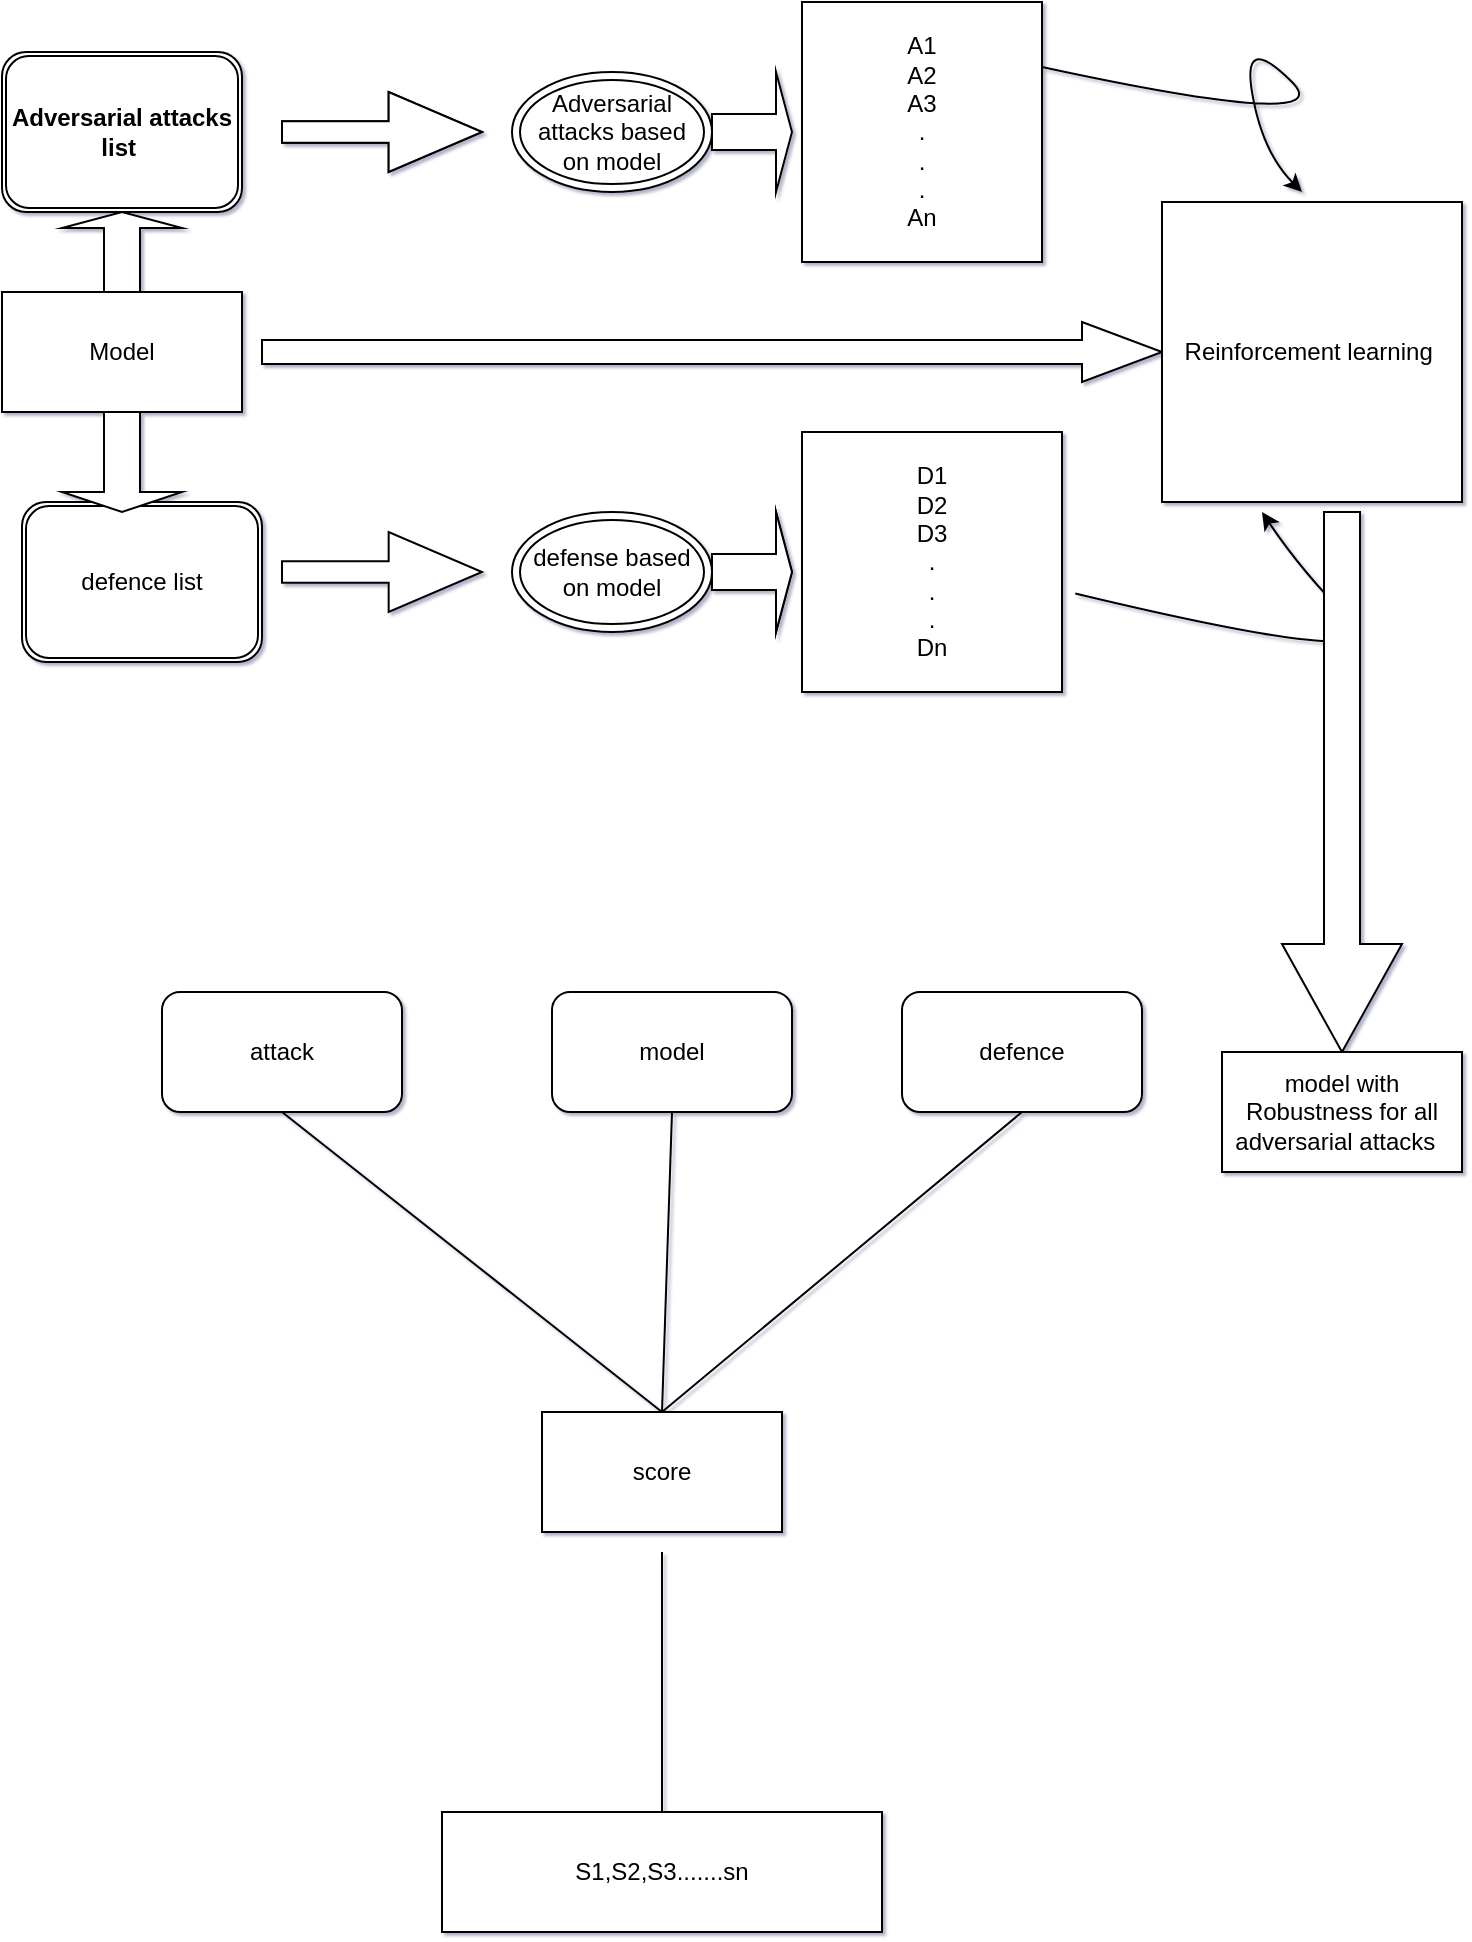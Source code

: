 <mxfile version="21.7.2" type="google">
  <diagram name="Page-1" id="2YBvvXClWsGukQMizWep">
    <mxGraphModel grid="1" page="1" gridSize="10" guides="1" tooltips="1" connect="1" arrows="1" fold="1" pageScale="1" pageWidth="850" pageHeight="1100" background="#FFFFFF" math="0" shadow="1">
      <root>
        <mxCell id="0" />
        <mxCell id="1" parent="0" />
        <mxCell id="0_5smuvrE9KFEbylWVUw-3" value="Adversarial attacks list&amp;nbsp;" style="shape=ext;double=1;rounded=1;whiteSpace=wrap;html=1;fontStyle=1" vertex="1" parent="1">
          <mxGeometry x="70" y="50" width="120" height="80" as="geometry" />
        </mxCell>
        <mxCell id="0_5smuvrE9KFEbylWVUw-4" value="defence list" style="shape=ext;double=1;rounded=1;whiteSpace=wrap;html=1;" vertex="1" parent="1">
          <mxGeometry x="80" y="275" width="120" height="80" as="geometry" />
        </mxCell>
        <mxCell id="0_5smuvrE9KFEbylWVUw-5" value="Adversarial attacks based on model" style="ellipse;shape=doubleEllipse;whiteSpace=wrap;html=1;" vertex="1" parent="1">
          <mxGeometry x="325" y="60" width="100" height="60" as="geometry" />
        </mxCell>
        <mxCell id="0_5smuvrE9KFEbylWVUw-6" value="defense based on model" style="ellipse;shape=doubleEllipse;whiteSpace=wrap;html=1;" vertex="1" parent="1">
          <mxGeometry x="325" y="280" width="100" height="60" as="geometry" />
        </mxCell>
        <mxCell id="0_5smuvrE9KFEbylWVUw-9" value="" style="html=1;shadow=0;dashed=0;align=center;verticalAlign=middle;shape=mxgraph.arrows2.arrow;dy=0.73;dx=46.67;notch=0;" vertex="1" parent="1">
          <mxGeometry x="210" y="70" width="100" height="40" as="geometry" />
        </mxCell>
        <mxCell id="0_5smuvrE9KFEbylWVUw-10" value="" style="html=1;shadow=0;dashed=0;align=center;verticalAlign=middle;shape=mxgraph.arrows2.arrow;dy=0.73;dx=46.67;notch=0;" vertex="1" parent="1">
          <mxGeometry x="210" y="70" width="100" height="40" as="geometry" />
        </mxCell>
        <mxCell id="0_5smuvrE9KFEbylWVUw-11" value="" style="html=1;shadow=0;dashed=0;align=center;verticalAlign=middle;shape=mxgraph.arrows2.arrow;dy=0.73;dx=46.67;notch=0;" vertex="1" parent="1">
          <mxGeometry x="210" y="290" width="100" height="40" as="geometry" />
        </mxCell>
        <mxCell id="0_5smuvrE9KFEbylWVUw-12" value="Model" style="rounded=0;whiteSpace=wrap;html=1;" vertex="1" parent="1">
          <mxGeometry x="70" y="170" width="120" height="60" as="geometry" />
        </mxCell>
        <mxCell id="0_5smuvrE9KFEbylWVUw-13" value="" style="shape=singleArrow;direction=south;whiteSpace=wrap;html=1;" vertex="1" parent="1">
          <mxGeometry x="100" y="230" width="60" height="50" as="geometry" />
        </mxCell>
        <mxCell id="0_5smuvrE9KFEbylWVUw-14" value="" style="shape=singleArrow;direction=north;whiteSpace=wrap;html=1;" vertex="1" parent="1">
          <mxGeometry x="100" y="130" width="60" height="40" as="geometry" />
        </mxCell>
        <mxCell id="0_5smuvrE9KFEbylWVUw-15" value="" style="html=1;shadow=0;dashed=0;align=center;verticalAlign=middle;shape=mxgraph.arrows2.arrow;dy=0.6;dx=40;notch=0;" vertex="1" parent="1">
          <mxGeometry x="200" y="185" width="450" height="30" as="geometry" />
        </mxCell>
        <mxCell id="0_5smuvrE9KFEbylWVUw-18" value="Reinforcement learning&amp;nbsp;" style="whiteSpace=wrap;html=1;aspect=fixed;" vertex="1" parent="1">
          <mxGeometry x="650" y="125" width="150" height="150" as="geometry" />
        </mxCell>
        <mxCell id="0_5smuvrE9KFEbylWVUw-19" value="A1&lt;br&gt;A2&lt;br&gt;A3&lt;br&gt;.&lt;br&gt;.&lt;br&gt;.&lt;br&gt;An" style="rounded=0;whiteSpace=wrap;html=1;" vertex="1" parent="1">
          <mxGeometry x="470" y="25" width="120" height="130" as="geometry" />
        </mxCell>
        <mxCell id="0_5smuvrE9KFEbylWVUw-20" style="edgeStyle=orthogonalEdgeStyle;rounded=0;orthogonalLoop=1;jettySize=auto;html=1;exitX=0.5;exitY=1;exitDx=0;exitDy=0;" edge="1" parent="1" source="0_5smuvrE9KFEbylWVUw-19" target="0_5smuvrE9KFEbylWVUw-19">
          <mxGeometry relative="1" as="geometry" />
        </mxCell>
        <mxCell id="0_5smuvrE9KFEbylWVUw-21" value="D1&lt;br&gt;D2&lt;br&gt;D3&lt;br&gt;.&lt;br&gt;.&lt;br&gt;.&lt;br&gt;Dn" style="whiteSpace=wrap;html=1;aspect=fixed;" vertex="1" parent="1">
          <mxGeometry x="470" y="240" width="130" height="130" as="geometry" />
        </mxCell>
        <mxCell id="0_5smuvrE9KFEbylWVUw-23" value="" style="shape=singleArrow;whiteSpace=wrap;html=1;" vertex="1" parent="1">
          <mxGeometry x="425" y="280" width="40" height="60" as="geometry" />
        </mxCell>
        <mxCell id="0_5smuvrE9KFEbylWVUw-25" value="" style="shape=singleArrow;whiteSpace=wrap;html=1;" vertex="1" parent="1">
          <mxGeometry x="425" y="280" width="40" height="60" as="geometry" />
        </mxCell>
        <mxCell id="0_5smuvrE9KFEbylWVUw-26" value="" style="shape=singleArrow;whiteSpace=wrap;html=1;" vertex="1" parent="1">
          <mxGeometry x="425" y="60" width="40" height="60" as="geometry" />
        </mxCell>
        <mxCell id="0_5smuvrE9KFEbylWVUw-36" value="" style="curved=1;endArrow=classic;html=1;rounded=0;exitX=1.051;exitY=0.621;exitDx=0;exitDy=0;exitPerimeter=0;" edge="1" parent="1" source="0_5smuvrE9KFEbylWVUw-21">
          <mxGeometry width="50" height="50" relative="1" as="geometry">
            <mxPoint x="720" y="360" as="sourcePoint" />
            <mxPoint x="700" y="280" as="targetPoint" />
            <Array as="points">
              <mxPoint x="770" y="360" />
              <mxPoint x="720" y="310" />
            </Array>
          </mxGeometry>
        </mxCell>
        <mxCell id="0_5smuvrE9KFEbylWVUw-37" value="" style="curved=1;endArrow=classic;html=1;rounded=0;exitX=1;exitY=0.25;exitDx=0;exitDy=0;" edge="1" parent="1" source="0_5smuvrE9KFEbylWVUw-19">
          <mxGeometry width="50" height="50" relative="1" as="geometry">
            <mxPoint x="690" y="90" as="sourcePoint" />
            <mxPoint x="720" y="120" as="targetPoint" />
            <Array as="points">
              <mxPoint x="740" y="90" />
              <mxPoint x="690" y="40" />
              <mxPoint x="700" y="100" />
            </Array>
          </mxGeometry>
        </mxCell>
        <mxCell id="0_5smuvrE9KFEbylWVUw-38" value="" style="shape=singleArrow;direction=south;whiteSpace=wrap;html=1;" vertex="1" parent="1">
          <mxGeometry x="710" y="280" width="60" height="270" as="geometry" />
        </mxCell>
        <mxCell id="0_5smuvrE9KFEbylWVUw-39" value="model with Robustness for all adversarial attacks&amp;nbsp;&amp;nbsp;" style="rounded=0;whiteSpace=wrap;html=1;" vertex="1" parent="1">
          <mxGeometry x="680" y="550" width="120" height="60" as="geometry" />
        </mxCell>
        <mxCell id="0_5smuvrE9KFEbylWVUw-51" value="attack" style="rounded=1;whiteSpace=wrap;html=1;" vertex="1" parent="1">
          <mxGeometry x="150" y="520" width="120" height="60" as="geometry" />
        </mxCell>
        <mxCell id="0_5smuvrE9KFEbylWVUw-52" value="model" style="rounded=1;whiteSpace=wrap;html=1;" vertex="1" parent="1">
          <mxGeometry x="345" y="520" width="120" height="60" as="geometry" />
        </mxCell>
        <mxCell id="0_5smuvrE9KFEbylWVUw-53" value="defence" style="rounded=1;whiteSpace=wrap;html=1;" vertex="1" parent="1">
          <mxGeometry x="520" y="520" width="120" height="60" as="geometry" />
        </mxCell>
        <mxCell id="0_5smuvrE9KFEbylWVUw-54" value="score" style="rounded=0;whiteSpace=wrap;html=1;" vertex="1" parent="1">
          <mxGeometry x="340" y="730" width="120" height="60" as="geometry" />
        </mxCell>
        <mxCell id="0_5smuvrE9KFEbylWVUw-59" value="" style="endArrow=none;html=1;rounded=0;entryX=0.5;entryY=1;entryDx=0;entryDy=0;exitX=0.5;exitY=1;exitDx=0;exitDy=0;" edge="1" parent="1" source="0_5smuvrE9KFEbylWVUw-51" target="0_5smuvrE9KFEbylWVUw-53">
          <mxGeometry width="50" height="50" relative="1" as="geometry">
            <mxPoint x="370" y="570" as="sourcePoint" />
            <mxPoint x="420" y="520" as="targetPoint" />
            <Array as="points">
              <mxPoint x="400" y="730" />
            </Array>
          </mxGeometry>
        </mxCell>
        <mxCell id="0_5smuvrE9KFEbylWVUw-60" value="" style="endArrow=none;html=1;rounded=0;exitX=0.5;exitY=0;exitDx=0;exitDy=0;entryX=0.5;entryY=1;entryDx=0;entryDy=0;" edge="1" parent="1" source="0_5smuvrE9KFEbylWVUw-54" target="0_5smuvrE9KFEbylWVUw-52">
          <mxGeometry width="50" height="50" relative="1" as="geometry">
            <mxPoint x="370" y="570" as="sourcePoint" />
            <mxPoint x="420" y="520" as="targetPoint" />
          </mxGeometry>
        </mxCell>
        <mxCell id="0_5smuvrE9KFEbylWVUw-61" value="" style="endArrow=none;html=1;rounded=0;" edge="1" parent="1">
          <mxGeometry width="50" height="50" relative="1" as="geometry">
            <mxPoint x="400" y="810" as="sourcePoint" />
            <mxPoint x="400" y="940" as="targetPoint" />
            <Array as="points">
              <mxPoint x="400" y="800" />
            </Array>
          </mxGeometry>
        </mxCell>
        <mxCell id="0_5smuvrE9KFEbylWVUw-62" value="S1,S2,S3.......sn" style="rounded=0;whiteSpace=wrap;html=1;" vertex="1" parent="1">
          <mxGeometry x="290" y="930" width="220" height="60" as="geometry" />
        </mxCell>
      </root>
    </mxGraphModel>
  </diagram>
</mxfile>
